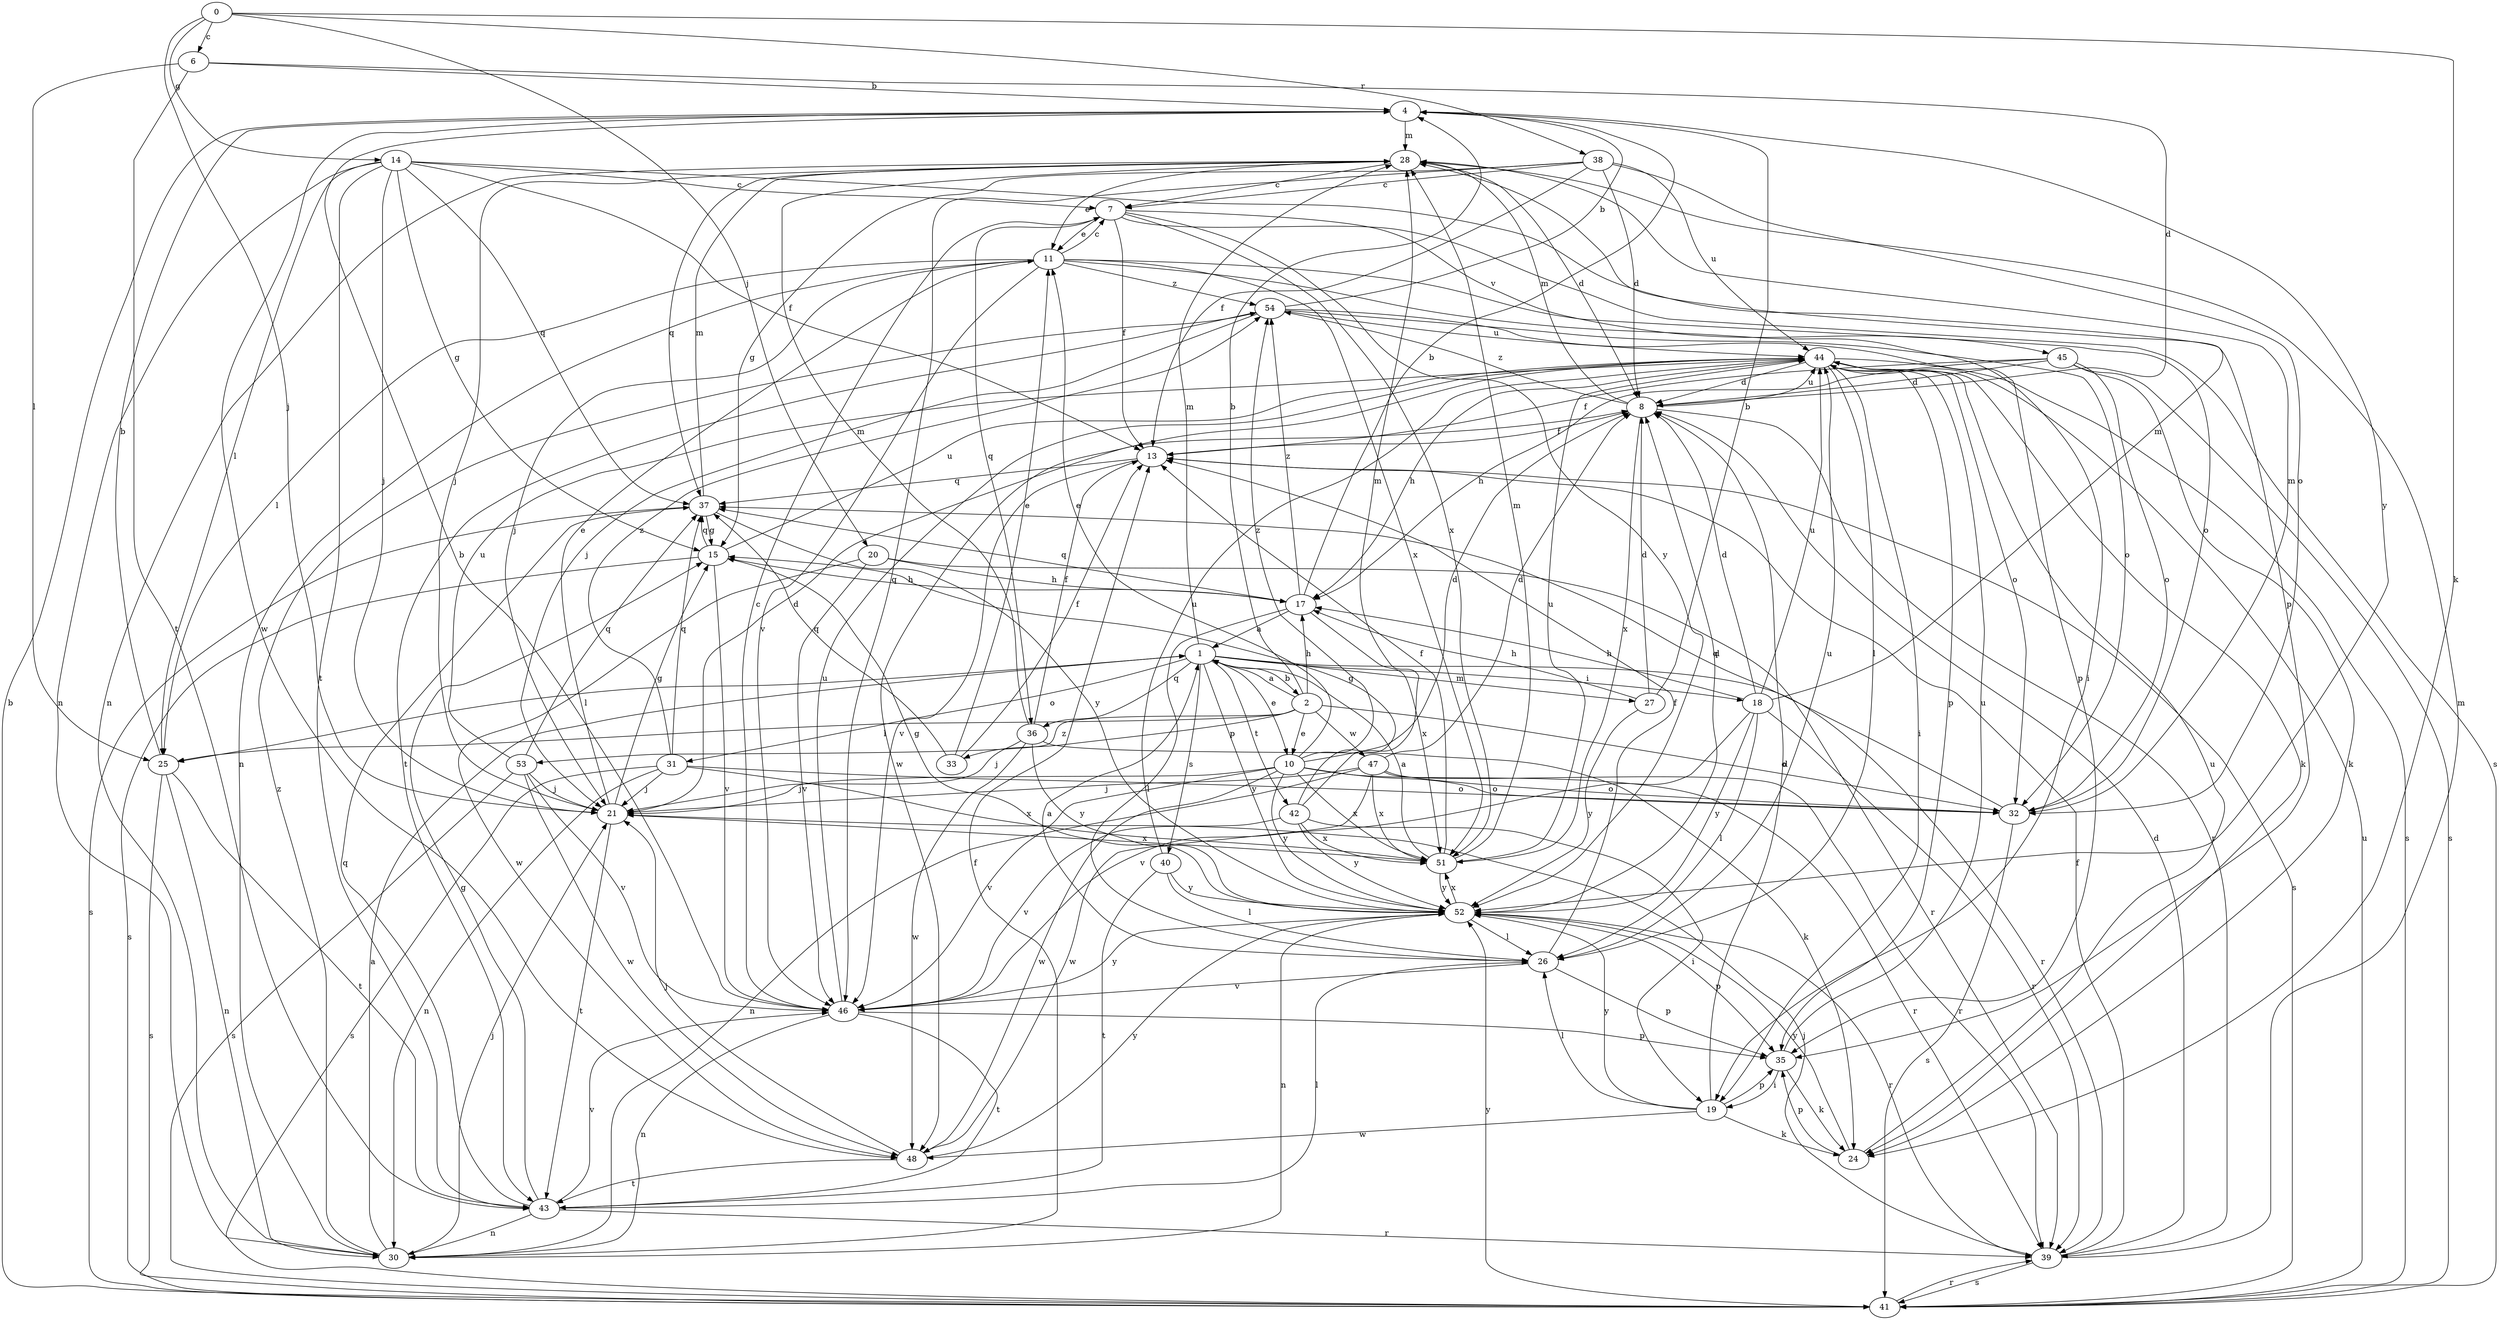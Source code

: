strict digraph  {
0;
1;
2;
4;
6;
7;
8;
10;
11;
13;
14;
15;
17;
18;
19;
20;
21;
24;
25;
26;
27;
28;
30;
31;
32;
33;
35;
36;
37;
38;
39;
40;
41;
42;
43;
44;
45;
46;
47;
48;
51;
52;
53;
54;
0 -> 6  [label=c];
0 -> 14  [label=g];
0 -> 20  [label=j];
0 -> 21  [label=j];
0 -> 24  [label=k];
0 -> 38  [label=r];
1 -> 2  [label=b];
1 -> 10  [label=e];
1 -> 18  [label=i];
1 -> 25  [label=l];
1 -> 27  [label=m];
1 -> 28  [label=m];
1 -> 31  [label=o];
1 -> 36  [label=q];
1 -> 39  [label=r];
1 -> 40  [label=s];
1 -> 42  [label=t];
1 -> 52  [label=y];
2 -> 1  [label=a];
2 -> 4  [label=b];
2 -> 10  [label=e];
2 -> 17  [label=h];
2 -> 25  [label=l];
2 -> 32  [label=o];
2 -> 33  [label=p];
2 -> 47  [label=w];
2 -> 53  [label=z];
4 -> 28  [label=m];
4 -> 48  [label=w];
4 -> 52  [label=y];
6 -> 4  [label=b];
6 -> 8  [label=d];
6 -> 25  [label=l];
6 -> 43  [label=t];
7 -> 11  [label=e];
7 -> 13  [label=f];
7 -> 36  [label=q];
7 -> 41  [label=s];
7 -> 45  [label=v];
7 -> 51  [label=x];
7 -> 52  [label=y];
8 -> 13  [label=f];
8 -> 28  [label=m];
8 -> 39  [label=r];
8 -> 44  [label=u];
8 -> 51  [label=x];
8 -> 54  [label=z];
10 -> 8  [label=d];
10 -> 11  [label=e];
10 -> 21  [label=j];
10 -> 32  [label=o];
10 -> 39  [label=r];
10 -> 46  [label=v];
10 -> 48  [label=w];
10 -> 51  [label=x];
10 -> 52  [label=y];
10 -> 54  [label=z];
11 -> 7  [label=c];
11 -> 19  [label=i];
11 -> 21  [label=j];
11 -> 25  [label=l];
11 -> 30  [label=n];
11 -> 32  [label=o];
11 -> 46  [label=v];
11 -> 51  [label=x];
11 -> 54  [label=z];
13 -> 37  [label=q];
13 -> 41  [label=s];
13 -> 46  [label=v];
14 -> 7  [label=c];
14 -> 13  [label=f];
14 -> 15  [label=g];
14 -> 21  [label=j];
14 -> 25  [label=l];
14 -> 30  [label=n];
14 -> 35  [label=p];
14 -> 37  [label=q];
14 -> 43  [label=t];
15 -> 17  [label=h];
15 -> 37  [label=q];
15 -> 41  [label=s];
15 -> 44  [label=u];
15 -> 46  [label=v];
17 -> 1  [label=a];
17 -> 4  [label=b];
17 -> 26  [label=l];
17 -> 37  [label=q];
17 -> 51  [label=x];
17 -> 54  [label=z];
18 -> 8  [label=d];
18 -> 17  [label=h];
18 -> 26  [label=l];
18 -> 28  [label=m];
18 -> 39  [label=r];
18 -> 44  [label=u];
18 -> 46  [label=v];
18 -> 52  [label=y];
19 -> 8  [label=d];
19 -> 24  [label=k];
19 -> 26  [label=l];
19 -> 35  [label=p];
19 -> 48  [label=w];
19 -> 52  [label=y];
20 -> 17  [label=h];
20 -> 39  [label=r];
20 -> 46  [label=v];
20 -> 48  [label=w];
21 -> 8  [label=d];
21 -> 11  [label=e];
21 -> 15  [label=g];
21 -> 43  [label=t];
21 -> 51  [label=x];
24 -> 35  [label=p];
24 -> 44  [label=u];
24 -> 52  [label=y];
25 -> 4  [label=b];
25 -> 30  [label=n];
25 -> 41  [label=s];
25 -> 43  [label=t];
26 -> 1  [label=a];
26 -> 13  [label=f];
26 -> 35  [label=p];
26 -> 44  [label=u];
26 -> 46  [label=v];
27 -> 4  [label=b];
27 -> 8  [label=d];
27 -> 17  [label=h];
27 -> 52  [label=y];
28 -> 7  [label=c];
28 -> 8  [label=d];
28 -> 11  [label=e];
28 -> 21  [label=j];
28 -> 30  [label=n];
28 -> 37  [label=q];
30 -> 1  [label=a];
30 -> 13  [label=f];
30 -> 21  [label=j];
30 -> 54  [label=z];
31 -> 21  [label=j];
31 -> 30  [label=n];
31 -> 32  [label=o];
31 -> 37  [label=q];
31 -> 41  [label=s];
31 -> 51  [label=x];
31 -> 54  [label=z];
32 -> 28  [label=m];
32 -> 37  [label=q];
32 -> 41  [label=s];
33 -> 11  [label=e];
33 -> 13  [label=f];
33 -> 37  [label=q];
35 -> 19  [label=i];
35 -> 24  [label=k];
35 -> 44  [label=u];
36 -> 13  [label=f];
36 -> 21  [label=j];
36 -> 24  [label=k];
36 -> 28  [label=m];
36 -> 48  [label=w];
36 -> 52  [label=y];
37 -> 15  [label=g];
37 -> 28  [label=m];
37 -> 41  [label=s];
37 -> 52  [label=y];
38 -> 7  [label=c];
38 -> 8  [label=d];
38 -> 13  [label=f];
38 -> 15  [label=g];
38 -> 32  [label=o];
38 -> 44  [label=u];
38 -> 46  [label=q];
39 -> 8  [label=d];
39 -> 13  [label=f];
39 -> 21  [label=j];
39 -> 28  [label=m];
39 -> 41  [label=s];
40 -> 26  [label=l];
40 -> 43  [label=t];
40 -> 44  [label=u];
40 -> 52  [label=y];
41 -> 4  [label=b];
41 -> 39  [label=r];
41 -> 44  [label=u];
41 -> 52  [label=y];
42 -> 15  [label=g];
42 -> 19  [label=i];
42 -> 28  [label=m];
42 -> 46  [label=v];
42 -> 51  [label=x];
42 -> 52  [label=y];
43 -> 15  [label=g];
43 -> 26  [label=l];
43 -> 30  [label=n];
43 -> 37  [label=q];
43 -> 39  [label=r];
43 -> 46  [label=v];
44 -> 8  [label=d];
44 -> 17  [label=h];
44 -> 19  [label=i];
44 -> 24  [label=k];
44 -> 26  [label=l];
44 -> 32  [label=o];
44 -> 35  [label=p];
44 -> 41  [label=s];
44 -> 48  [label=w];
45 -> 8  [label=d];
45 -> 13  [label=f];
45 -> 17  [label=h];
45 -> 24  [label=k];
45 -> 32  [label=o];
45 -> 41  [label=s];
46 -> 4  [label=b];
46 -> 7  [label=c];
46 -> 30  [label=n];
46 -> 35  [label=p];
46 -> 43  [label=t];
46 -> 44  [label=u];
46 -> 52  [label=y];
47 -> 8  [label=d];
47 -> 21  [label=j];
47 -> 30  [label=n];
47 -> 32  [label=o];
47 -> 39  [label=r];
47 -> 48  [label=w];
47 -> 51  [label=x];
48 -> 21  [label=j];
48 -> 43  [label=t];
48 -> 52  [label=y];
51 -> 1  [label=a];
51 -> 13  [label=f];
51 -> 28  [label=m];
51 -> 44  [label=u];
51 -> 52  [label=y];
52 -> 8  [label=d];
52 -> 15  [label=g];
52 -> 26  [label=l];
52 -> 30  [label=n];
52 -> 35  [label=p];
52 -> 39  [label=r];
52 -> 51  [label=x];
53 -> 21  [label=j];
53 -> 37  [label=q];
53 -> 41  [label=s];
53 -> 44  [label=u];
53 -> 46  [label=v];
53 -> 48  [label=w];
54 -> 4  [label=b];
54 -> 21  [label=j];
54 -> 32  [label=o];
54 -> 35  [label=p];
54 -> 43  [label=t];
54 -> 44  [label=u];
}
